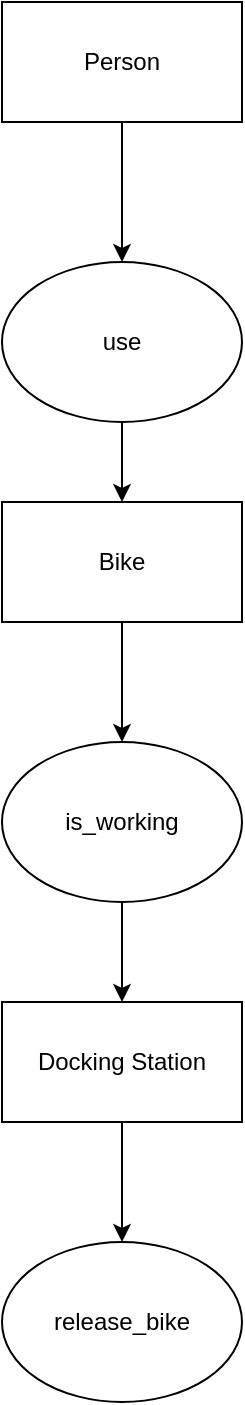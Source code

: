 <mxfile version="13.7.9" type="device"><diagram id="BQtMUdtGgbdF89OxjWsh" name="Page-1"><mxGraphModel dx="1351" dy="1855" grid="1" gridSize="10" guides="1" tooltips="1" connect="1" arrows="1" fold="1" page="1" pageScale="1" pageWidth="827" pageHeight="1169" math="0" shadow="0"><root><mxCell id="0"/><mxCell id="1" parent="0"/><mxCell id="dVf-mN6jr94JhfCGQUYN-8" value="" style="edgeStyle=orthogonalEdgeStyle;rounded=0;orthogonalLoop=1;jettySize=auto;html=1;" edge="1" parent="1" source="dVf-mN6jr94JhfCGQUYN-1" target="dVf-mN6jr94JhfCGQUYN-7"><mxGeometry relative="1" as="geometry"/></mxCell><mxCell id="dVf-mN6jr94JhfCGQUYN-1" value="Person" style="rounded=0;whiteSpace=wrap;html=1;" vertex="1" parent="1"><mxGeometry x="270" y="-60" width="120" height="60" as="geometry"/></mxCell><mxCell id="dVf-mN6jr94JhfCGQUYN-19" value="" style="edgeStyle=orthogonalEdgeStyle;rounded=0;orthogonalLoop=1;jettySize=auto;html=1;" edge="1" parent="1" source="dVf-mN6jr94JhfCGQUYN-2" target="dVf-mN6jr94JhfCGQUYN-16"><mxGeometry relative="1" as="geometry"/></mxCell><mxCell id="dVf-mN6jr94JhfCGQUYN-2" value="Bike" style="rounded=0;whiteSpace=wrap;html=1;" vertex="1" parent="1"><mxGeometry x="270" y="190" width="120" height="60" as="geometry"/></mxCell><mxCell id="dVf-mN6jr94JhfCGQUYN-6" value="" style="edgeStyle=orthogonalEdgeStyle;rounded=0;orthogonalLoop=1;jettySize=auto;html=1;" edge="1" parent="1" source="dVf-mN6jr94JhfCGQUYN-3" target="dVf-mN6jr94JhfCGQUYN-4"><mxGeometry relative="1" as="geometry"/></mxCell><mxCell id="dVf-mN6jr94JhfCGQUYN-3" value="Docking Station" style="rounded=0;whiteSpace=wrap;html=1;" vertex="1" parent="1"><mxGeometry x="270" y="440" width="120" height="60" as="geometry"/></mxCell><mxCell id="dVf-mN6jr94JhfCGQUYN-4" value="release_bike" style="ellipse;whiteSpace=wrap;html=1;" vertex="1" parent="1"><mxGeometry x="270" y="560" width="120" height="80" as="geometry"/></mxCell><mxCell id="dVf-mN6jr94JhfCGQUYN-18" value="" style="edgeStyle=orthogonalEdgeStyle;rounded=0;orthogonalLoop=1;jettySize=auto;html=1;" edge="1" parent="1" source="dVf-mN6jr94JhfCGQUYN-7" target="dVf-mN6jr94JhfCGQUYN-2"><mxGeometry relative="1" as="geometry"/></mxCell><mxCell id="dVf-mN6jr94JhfCGQUYN-7" value="use" style="ellipse;whiteSpace=wrap;html=1;" vertex="1" parent="1"><mxGeometry x="270" y="70" width="120" height="80" as="geometry"/></mxCell><mxCell id="dVf-mN6jr94JhfCGQUYN-20" value="" style="edgeStyle=orthogonalEdgeStyle;rounded=0;orthogonalLoop=1;jettySize=auto;html=1;" edge="1" parent="1" source="dVf-mN6jr94JhfCGQUYN-16" target="dVf-mN6jr94JhfCGQUYN-3"><mxGeometry relative="1" as="geometry"/></mxCell><mxCell id="dVf-mN6jr94JhfCGQUYN-16" value="is_working" style="ellipse;whiteSpace=wrap;html=1;" vertex="1" parent="1"><mxGeometry x="270" y="310" width="120" height="80" as="geometry"/></mxCell></root></mxGraphModel></diagram></mxfile>